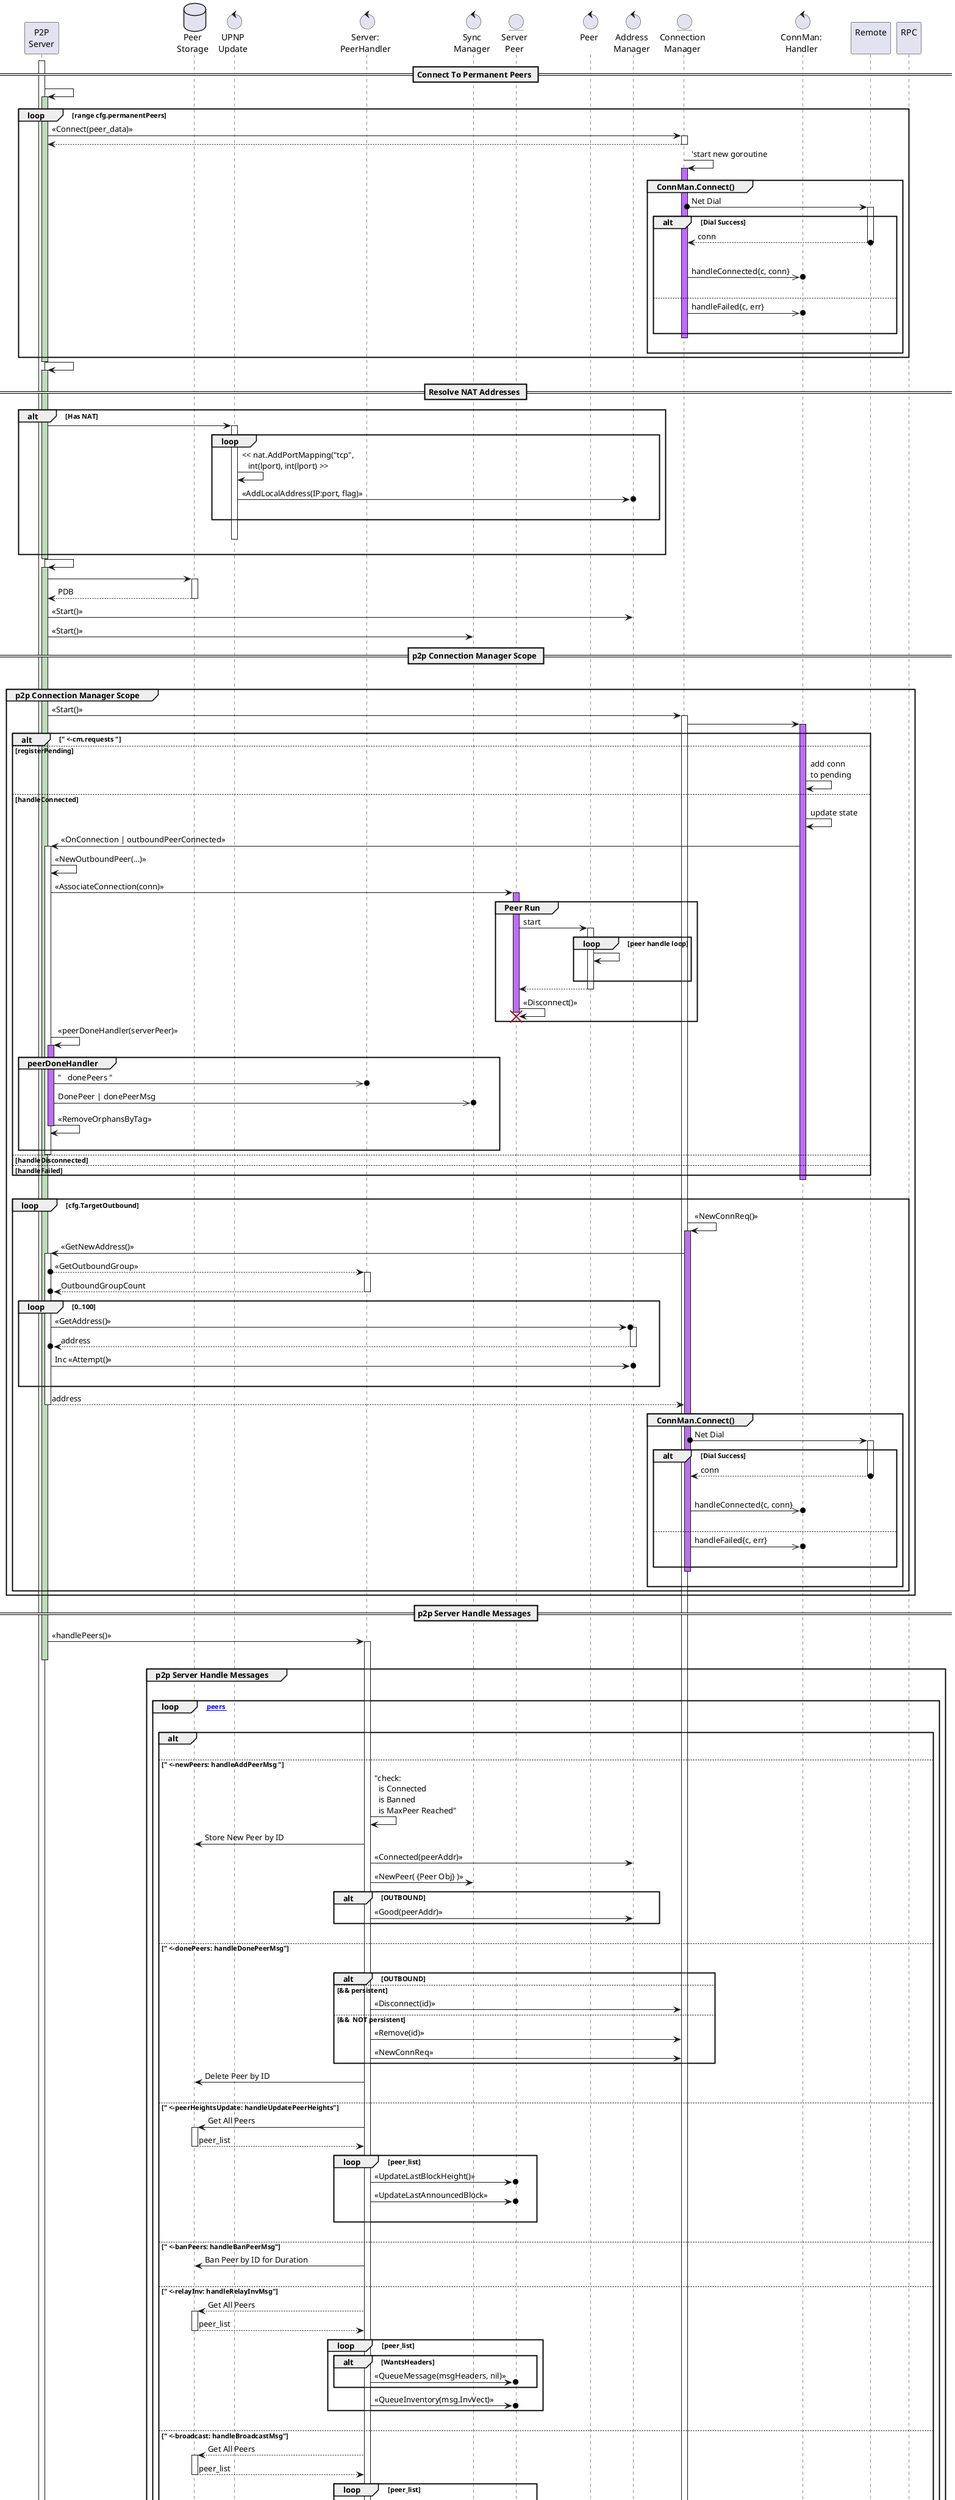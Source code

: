 @startuml

' arrows usage:
' | Example      | Usage                         |
' |--------------|-------------------------------|
' | A ->    B    | regular invocation            |
' | A o->   B    | sync IO call; ex HTTP request |
' | A o-->> B    | start new goroutine           |
' | A ->>o  B    | write to channel              |
' | A o->>o B    | B read from channel           |
' | A ->o   B    | state update                  |
' | A o->   B !! | write to response channel     |


' color codes:
' #bc6ff1 - goroutine invocation
' #bedbbb - scope boundary

participant "P2P\nServer" as S
database "Peer\nStorage" as PDB
control "UPNP\nUpdate" as UPNP
control "Server:\nPeerHandler" as SPH
control "Sync\nManager" as SyncManager
entity "Server\nPeer" as SP
control "Peer\n" as P
control "Address\nManager" as AddrMan
entity "Connection\nManager" as ConnMan
control "ConnMan:\nHandler" as CManHandler
participant "Remote\n" as Remote
participant "RPC\n" as RPC

!procedure $ConnMan_Connect()
  group ConnMan.Connect()
      ConnMan o-> Remote ++: Net Dial
      alt Dial Success
        return conn
        |||
        ConnMan ->>o CManHandler: handleConnected{c, conn}
        |||
      else
        ConnMan ->>o CManHandler:  handleFailed{c, err}
        |||
      end
      deactivate ConnMan
      |||
  end

!endprocedure

activate S

== Connect To Permanent Peers ==

S -> S ++ #bedbbb
  loop  range cfg.permanentPeers
    S -> ConnMan ++: << Connect(peer_data) >>
    return

    ConnMan -> ConnMan ++ #bc6ff1 : 'start new goroutine
    $ConnMan_Connect()
  end
deactivate S
' == Connect To Permanent Peers ==

S -> S ++ #bedbbb

== Resolve NAT Addresses ==

  alt Has NAT
    S -> UPNP ++
    loop
      UPNP -> UPNP: << nat.AddPortMapping("tcp",\n   int(lport), int(lport) >>
      UPNP ->o AddrMan: <<AddLocalAddress(IP:port, flag) >>
      |||
    end
    |||
    deactivate UPNP
    |||
  end
deactivate S

' == Resolve NAT Addresses ==
S -> S ++ #bedbbb

S -> PDB ++
return PDB

S -> AddrMan: << Start() >>
S -> SyncManager: << Start() >>

== p2p Connection Manager Scope ==
|||
group p2p Connection Manager Scope
  S -> ConnMan ++: << Start() >>
  ConnMan -> CManHandler ++ #bc6ff1

  alt " <-cm.requests "
  else registerPending
  CManHandler -> CManHandler : add conn\nto pending

  else handleConnected
    CManHandler -> CManHandler : update state
    CManHandler -> S ++: <<OnConnection | outboundPeerConnected >>
    S -> S :  << NewOutboundPeer(...) >>

    S -> SP ++ #bc6ff1: << AssociateConnection(conn) >>
      group Peer Run
        SP -> P ++: start
        loop peer handle loop
          P -> P
          |||
        end
        return


      SP -> SP: << Disconnect() >>
      destroy SP
     end



    S -> S ++ #bc6ff1: << peerDoneHandler(serverPeer) >>
    group peerDoneHandler
      S ->>o SPH: "   donePeers "
      S ->>o SyncManager: DonePeer | donePeerMsg
      S -> S : << RemoveOrphansByTag >>
      |||
      deactivate S
    end

    deactivate S

  else handleDisconnected
  else handleFailed

  end

  deactivate CManHandler

  |||
  loop cfg.TargetOutbound
    ConnMan -> ConnMan ++ #bc6ff1: << NewConnReq() >>


    ConnMan -> S ++ : << GetNewAddress() >>
      S o--> SPH ++: << GetOutboundGroup >>
        SPH -->o S: OutboundGroupCount
        deactivate SPH

        loop 0..100
          S ->o AddrMan ++:  << GetAddress() >>
          return address
          S ->o AddrMan: Inc << Attempt() >>
          |||
        end
      return address

     $ConnMan_Connect()
  end

end
' == p2p Connection Manager Scope ==


== p2p Server Handle Messages ==

S -> SPH ++: << handlePeers() >>
deactivate S

group  p2p Server Handle Messages
    |||
    loop [ handle peers ]
      |||
      alt
      |||
      else " <-newPeers: handleAddPeerMsg "
        SPH -> SPH: "check:\n  is Connected\n  is Banned\n  is MaxPeer Reached"
        SPH -> PDB: Store New Peer by ID
        SPH -> AddrMan: << Connected(peerAddr)>>
        SPH -> SyncManager: << NewPeer( {Peer Obj} ) >>
        alt OUTBOUND
          SPH -> AddrMan: << Good(peerAddr) >>
        end
      |||

      else " <-donePeers: handleDonePeerMsg"
      |||
        alt OUTBOUND
        else  && persistent
          SPH -> ConnMan: <<Disconnect(id)>>
        else  &&  NOT persistent
          SPH -> ConnMan: <<Remove(id)>>
          'TODO:  maybe here is problem point
          SPH -> ConnMan: <<NewConnReq>>
        end
        SPH -> PDB: Delete Peer by ID
      |||

      else " <-peerHeightsUpdate: handleUpdatePeerHeights"
        SPH -> PDB ++ : Get All Peers
        return peer_list

        loop peer_list
          SPH ->o SP: << UpdateLastBlockHeight() >>
          SPH ->o SP: << UpdateLastAnnouncedBlock >>
        |||
        end


      |||

      else " <-banPeers: handleBanPeerMsg"
         SPH -> PDB: Ban Peer by ID for Duration
      |||

      else " <-relayInv: handleRelayInvMsg"
        SPH --> PDB ++: Get All Peers
        return peer_list

        loop peer_list
          alt WantsHeaders
            SPH ->o SP:  << QueueMessage(msgHeaders, nil) >>
          end
          SPH ->o SP:  << QueueInventory(msg.InvVect) >>
        end
      |||

      else " <-broadcast: handleBroadcastMsg"
        SPH --> PDB ++: Get All Peers
        return peer_list

        loop peer_list
            SPH ->o SP:  << QueueMessage(message, nil) >>
        end
      |||

      else " <-query: handleQuery"
        |||
        alt querymsg
        else GetConnCountMsg
          SPH -> SPH ++ #bedbbb

            SPH --> PDB ++: Get All Peers
            return peer_list

            SPH o-> RPC !!: << len(peer_list, if active) >>
          deactivate SPH
        else GetPeersMsg
          SPH --> PDB ++: Get All Peers
          return peer_list

          SPH o-> RPC !!: << len(peer_list, if active) >>
        else ConnectNodeMsg
          SPH -> SPH ++ #bedbbb

            SPH -> SPH: "check:\n  is Exist"

            SPH -> ConnMan ++: << Connect(peer_data) >>
            return
            SPH o-> RPC !!
          deactivate SPH

          ConnMan -> ConnMan ++ #bc6ff1: 'start new goroutine
          $ConnMan_Connect()

        else RemoveNodeMsg
          SPH -> SPH ++ #bedbbb
            SPH -> PDB++: Remove Peer
              PDB -> SP++: << Disconnect() >>
              return
              destroy SP
              |||
            return

            SPH o-> RPC !!
          deactivate SPH

        else GetOutboundGroup
          SPH -> SPH ++ #bedbbb

            SPH --> PDB ++: Get Outbound Peers
            return peer_list

            SPH o-> RPC !!: << len(peer_list) >>
          deactivate SPH

        else GetAddedNodesMsg
          SPH -> SPH ++ #bedbbb

            SPH --> PDB ++: Get Persistent Peers
            return peer_list

            SPH o-> RPC !!: << peer_list >>
          deactivate SPH

        else DisconnectNodeMsg
          SPH -> SPH ++ #bedbbb
            SPH -> PDB++: Get Peers
            return peer_list

              loop peer_list
                PDB -> SP ++: << Disconnect() >>
                return
                destroy SP
                |||
              end
            SPH o-> RPC !!
            |||
          deactivate SPH
        end
       ' -- END OF " <-query: handleQuery"
       |||
       |||
    end
    SPH -> SPH: drain channel\n and clean up
    |||
  end
  deactivate SPH
  |||
end
' == p2p Server Handle Messages ==


deactivate S
|||

@enduml

